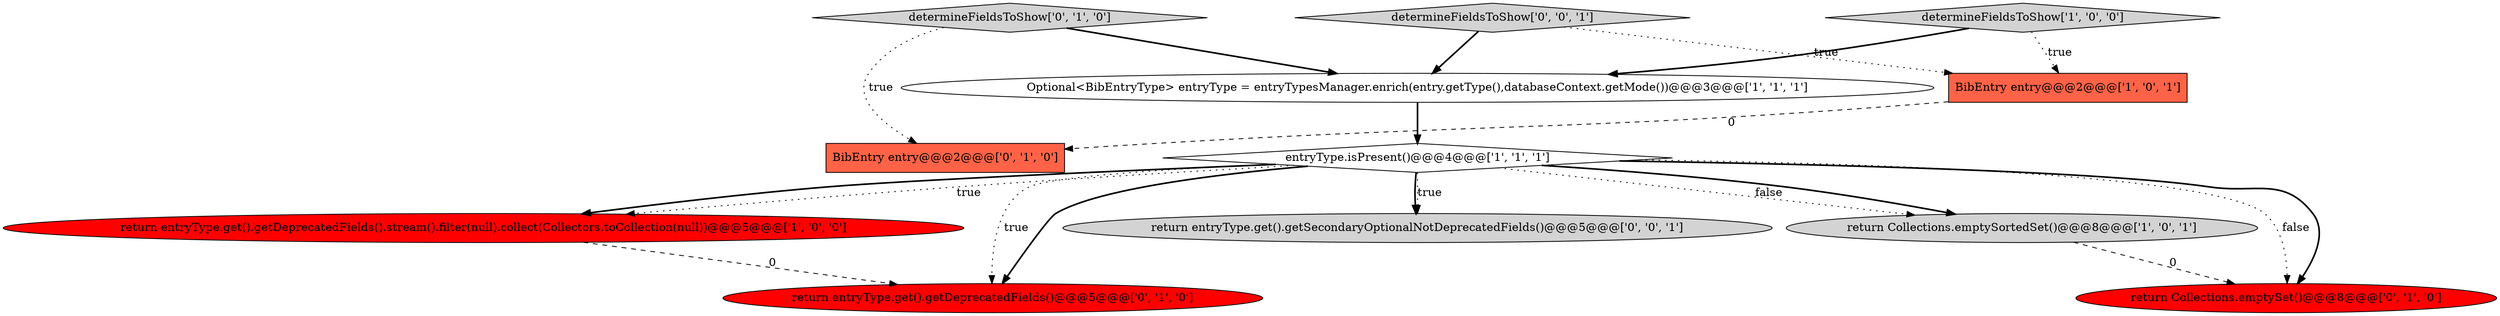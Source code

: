 digraph {
2 [style = filled, label = "return entryType.get().getDeprecatedFields().stream().filter(null).collect(Collectors.toCollection(null))@@@5@@@['1', '0', '0']", fillcolor = red, shape = ellipse image = "AAA1AAABBB1BBB"];
1 [style = filled, label = "determineFieldsToShow['1', '0', '0']", fillcolor = lightgray, shape = diamond image = "AAA0AAABBB1BBB"];
6 [style = filled, label = "return entryType.get().getDeprecatedFields()@@@5@@@['0', '1', '0']", fillcolor = red, shape = ellipse image = "AAA1AAABBB2BBB"];
9 [style = filled, label = "determineFieldsToShow['0', '1', '0']", fillcolor = lightgray, shape = diamond image = "AAA0AAABBB2BBB"];
4 [style = filled, label = "BibEntry entry@@@2@@@['1', '0', '1']", fillcolor = tomato, shape = box image = "AAA0AAABBB1BBB"];
11 [style = filled, label = "determineFieldsToShow['0', '0', '1']", fillcolor = lightgray, shape = diamond image = "AAA0AAABBB3BBB"];
10 [style = filled, label = "return entryType.get().getSecondaryOptionalNotDeprecatedFields()@@@5@@@['0', '0', '1']", fillcolor = lightgray, shape = ellipse image = "AAA0AAABBB3BBB"];
7 [style = filled, label = "BibEntry entry@@@2@@@['0', '1', '0']", fillcolor = tomato, shape = box image = "AAA1AAABBB2BBB"];
5 [style = filled, label = "return Collections.emptySortedSet()@@@8@@@['1', '0', '1']", fillcolor = lightgray, shape = ellipse image = "AAA0AAABBB1BBB"];
8 [style = filled, label = "return Collections.emptySet()@@@8@@@['0', '1', '0']", fillcolor = red, shape = ellipse image = "AAA1AAABBB2BBB"];
3 [style = filled, label = "Optional<BibEntryType> entryType = entryTypesManager.enrich(entry.getType(),databaseContext.getMode())@@@3@@@['1', '1', '1']", fillcolor = white, shape = ellipse image = "AAA0AAABBB1BBB"];
0 [style = filled, label = "entryType.isPresent()@@@4@@@['1', '1', '1']", fillcolor = white, shape = diamond image = "AAA0AAABBB1BBB"];
1->3 [style = bold, label=""];
5->8 [style = dashed, label="0"];
9->3 [style = bold, label=""];
0->10 [style = bold, label=""];
0->2 [style = bold, label=""];
1->4 [style = dotted, label="true"];
0->2 [style = dotted, label="true"];
11->4 [style = dotted, label="true"];
9->7 [style = dotted, label="true"];
0->5 [style = dotted, label="false"];
0->8 [style = dotted, label="false"];
2->6 [style = dashed, label="0"];
11->3 [style = bold, label=""];
0->6 [style = dotted, label="true"];
0->6 [style = bold, label=""];
0->10 [style = dotted, label="true"];
4->7 [style = dashed, label="0"];
3->0 [style = bold, label=""];
0->5 [style = bold, label=""];
0->8 [style = bold, label=""];
}
